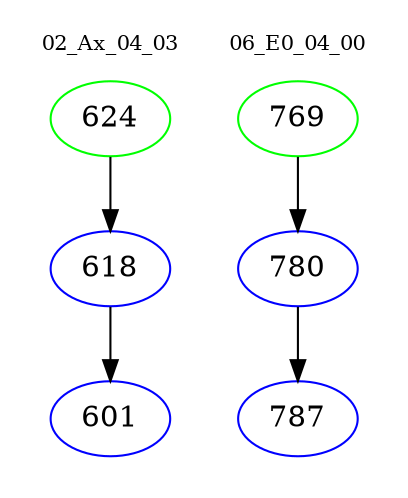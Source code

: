 digraph{
subgraph cluster_0 {
color = white
label = "02_Ax_04_03";
fontsize=10;
T0_624 [label="624", color="green"]
T0_624 -> T0_618 [color="black"]
T0_618 [label="618", color="blue"]
T0_618 -> T0_601 [color="black"]
T0_601 [label="601", color="blue"]
}
subgraph cluster_1 {
color = white
label = "06_E0_04_00";
fontsize=10;
T1_769 [label="769", color="green"]
T1_769 -> T1_780 [color="black"]
T1_780 [label="780", color="blue"]
T1_780 -> T1_787 [color="black"]
T1_787 [label="787", color="blue"]
}
}
